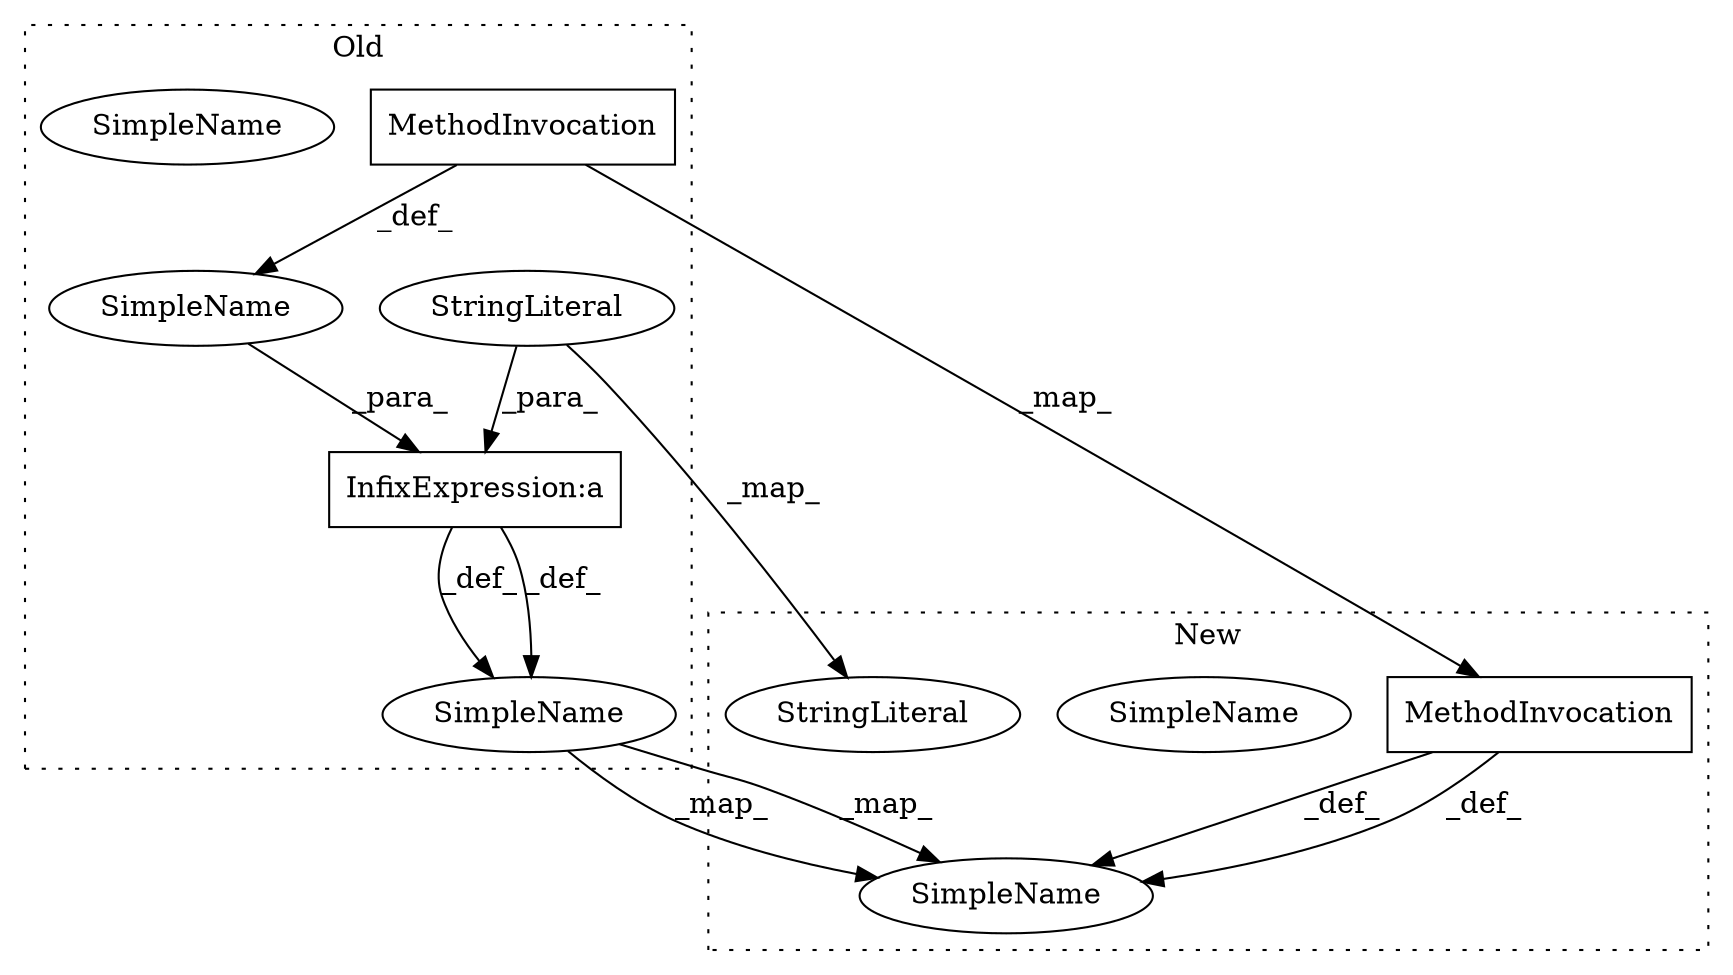 digraph G {
subgraph cluster0 {
2 [label="MethodInvocation" a="32" s="4349,4364" l="5,1" shape="box"];
5 [label="SimpleName" a="42" s="4267" l="14" shape="ellipse"];
6 [label="SimpleName" a="42" s="4267" l="14" shape="ellipse"];
7 [label="SimpleName" a="42" s="" l="" shape="ellipse"];
9 [label="StringLiteral" a="45" s="4308" l="25" shape="ellipse"];
10 [label="InfixExpression:a" a="27" s="4333" l="3" shape="box"];
label = "Old";
style="dotted";
}
subgraph cluster1 {
1 [label="MethodInvocation" a="32" s="4346,4361" l="5,1" shape="box"];
3 [label="SimpleName" a="42" s="4267" l="14" shape="ellipse"];
4 [label="SimpleName" a="42" s="4267" l="14" shape="ellipse"];
8 [label="StringLiteral" a="45" s="4308" l="24" shape="ellipse"];
label = "New";
style="dotted";
}
1 -> 4 [label="_def_"];
1 -> 4 [label="_def_"];
2 -> 1 [label="_map_"];
2 -> 7 [label="_def_"];
5 -> 4 [label="_map_"];
5 -> 4 [label="_map_"];
7 -> 10 [label="_para_"];
9 -> 10 [label="_para_"];
9 -> 8 [label="_map_"];
10 -> 5 [label="_def_"];
10 -> 5 [label="_def_"];
}
